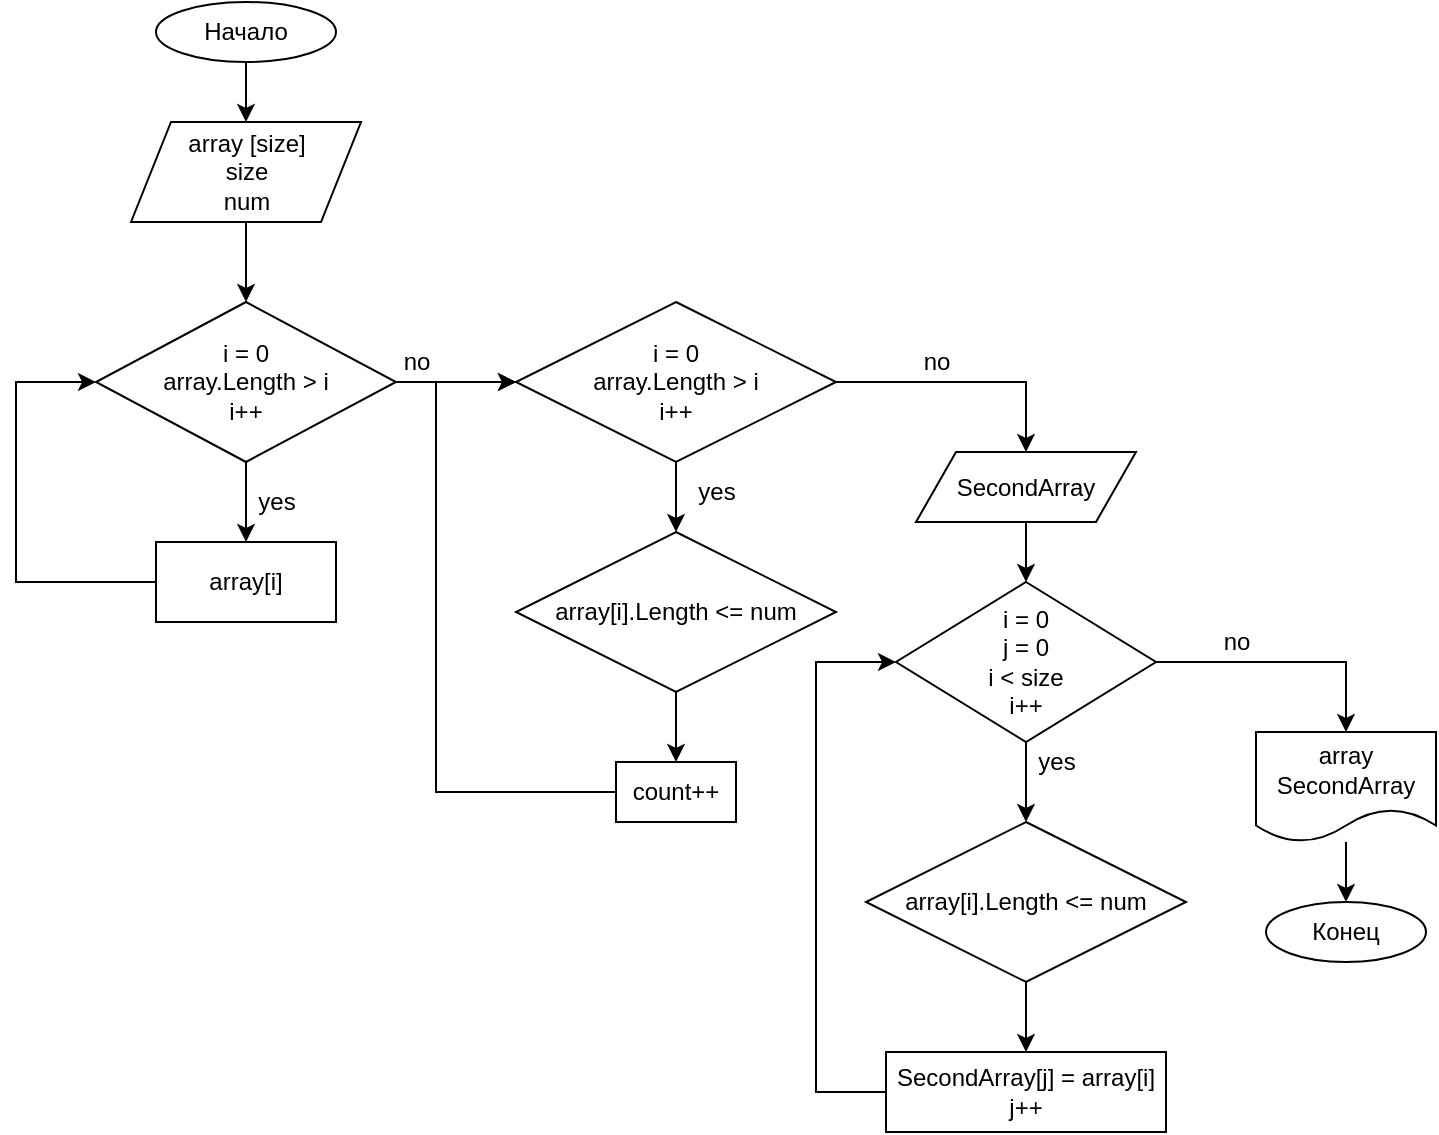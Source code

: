 <mxfile version="20.5.3" type="device"><diagram id="KgAYej7sS0-BvhZSif6G" name="Страница 1"><mxGraphModel dx="1038" dy="568" grid="1" gridSize="10" guides="1" tooltips="1" connect="1" arrows="1" fold="1" page="1" pageScale="1" pageWidth="827" pageHeight="1169" math="0" shadow="0"><root><mxCell id="0"/><mxCell id="1" parent="0"/><mxCell id="lfn_60ESFEs4RBK7Z6hX-6" style="edgeStyle=orthogonalEdgeStyle;rounded=0;orthogonalLoop=1;jettySize=auto;html=1;exitX=0.5;exitY=1;exitDx=0;exitDy=0;entryX=0.5;entryY=0;entryDx=0;entryDy=0;" edge="1" parent="1" source="lfn_60ESFEs4RBK7Z6hX-1" target="lfn_60ESFEs4RBK7Z6hX-5"><mxGeometry relative="1" as="geometry"/></mxCell><mxCell id="lfn_60ESFEs4RBK7Z6hX-1" value="Начало" style="ellipse;whiteSpace=wrap;html=1;" vertex="1" parent="1"><mxGeometry x="110" y="40" width="90" height="30" as="geometry"/></mxCell><mxCell id="lfn_60ESFEs4RBK7Z6hX-9" style="edgeStyle=orthogonalEdgeStyle;rounded=0;orthogonalLoop=1;jettySize=auto;html=1;exitX=0.5;exitY=1;exitDx=0;exitDy=0;" edge="1" parent="1" source="lfn_60ESFEs4RBK7Z6hX-5" target="lfn_60ESFEs4RBK7Z6hX-8"><mxGeometry relative="1" as="geometry"/></mxCell><mxCell id="lfn_60ESFEs4RBK7Z6hX-5" value="array [size]&lt;br&gt;size&lt;br&gt;num" style="shape=parallelogram;perimeter=parallelogramPerimeter;whiteSpace=wrap;html=1;fixedSize=1;" vertex="1" parent="1"><mxGeometry x="97.5" y="100" width="115" height="50" as="geometry"/></mxCell><mxCell id="lfn_60ESFEs4RBK7Z6hX-11" style="edgeStyle=orthogonalEdgeStyle;rounded=0;orthogonalLoop=1;jettySize=auto;html=1;entryX=0.5;entryY=0;entryDx=0;entryDy=0;" edge="1" parent="1" source="lfn_60ESFEs4RBK7Z6hX-8" target="lfn_60ESFEs4RBK7Z6hX-10"><mxGeometry relative="1" as="geometry"/></mxCell><mxCell id="lfn_60ESFEs4RBK7Z6hX-16" style="edgeStyle=orthogonalEdgeStyle;rounded=0;orthogonalLoop=1;jettySize=auto;html=1;entryX=0;entryY=0.5;entryDx=0;entryDy=0;" edge="1" parent="1" source="lfn_60ESFEs4RBK7Z6hX-8" target="lfn_60ESFEs4RBK7Z6hX-15"><mxGeometry relative="1" as="geometry"/></mxCell><mxCell id="lfn_60ESFEs4RBK7Z6hX-8" value="i = 0&lt;br&gt;array.Length &amp;gt; i&lt;br&gt;i++" style="rhombus;whiteSpace=wrap;html=1;" vertex="1" parent="1"><mxGeometry x="80" y="190" width="150" height="80" as="geometry"/></mxCell><mxCell id="lfn_60ESFEs4RBK7Z6hX-14" style="edgeStyle=orthogonalEdgeStyle;rounded=0;orthogonalLoop=1;jettySize=auto;html=1;exitX=0;exitY=0.5;exitDx=0;exitDy=0;entryX=0;entryY=0.5;entryDx=0;entryDy=0;" edge="1" parent="1" source="lfn_60ESFEs4RBK7Z6hX-10" target="lfn_60ESFEs4RBK7Z6hX-8"><mxGeometry relative="1" as="geometry"><Array as="points"><mxPoint x="40" y="330"/><mxPoint x="40" y="230"/></Array></mxGeometry></mxCell><mxCell id="lfn_60ESFEs4RBK7Z6hX-10" value="array[i]" style="rounded=0;whiteSpace=wrap;html=1;" vertex="1" parent="1"><mxGeometry x="110" y="310" width="90" height="40" as="geometry"/></mxCell><mxCell id="lfn_60ESFEs4RBK7Z6hX-13" value="yes" style="text;html=1;align=center;verticalAlign=middle;resizable=0;points=[];autosize=1;strokeColor=none;fillColor=none;" vertex="1" parent="1"><mxGeometry x="150" y="275" width="40" height="30" as="geometry"/></mxCell><mxCell id="lfn_60ESFEs4RBK7Z6hX-19" style="edgeStyle=orthogonalEdgeStyle;rounded=0;orthogonalLoop=1;jettySize=auto;html=1;entryX=0.5;entryY=0;entryDx=0;entryDy=0;" edge="1" parent="1" source="lfn_60ESFEs4RBK7Z6hX-15" target="lfn_60ESFEs4RBK7Z6hX-18"><mxGeometry relative="1" as="geometry"/></mxCell><mxCell id="lfn_60ESFEs4RBK7Z6hX-25" style="edgeStyle=orthogonalEdgeStyle;rounded=0;orthogonalLoop=1;jettySize=auto;html=1;entryX=0.5;entryY=0;entryDx=0;entryDy=0;" edge="1" parent="1" source="lfn_60ESFEs4RBK7Z6hX-15" target="lfn_60ESFEs4RBK7Z6hX-24"><mxGeometry relative="1" as="geometry"/></mxCell><mxCell id="lfn_60ESFEs4RBK7Z6hX-15" value="i = 0&lt;br&gt;array.Length &amp;gt; i&lt;br&gt;i++" style="rhombus;whiteSpace=wrap;html=1;" vertex="1" parent="1"><mxGeometry x="290" y="190" width="160" height="80" as="geometry"/></mxCell><mxCell id="lfn_60ESFEs4RBK7Z6hX-17" value="no" style="text;html=1;align=center;verticalAlign=middle;resizable=0;points=[];autosize=1;strokeColor=none;fillColor=none;" vertex="1" parent="1"><mxGeometry x="220" y="205" width="40" height="30" as="geometry"/></mxCell><mxCell id="lfn_60ESFEs4RBK7Z6hX-22" style="edgeStyle=orthogonalEdgeStyle;rounded=0;orthogonalLoop=1;jettySize=auto;html=1;" edge="1" parent="1" source="lfn_60ESFEs4RBK7Z6hX-18" target="lfn_60ESFEs4RBK7Z6hX-21"><mxGeometry relative="1" as="geometry"/></mxCell><mxCell id="lfn_60ESFEs4RBK7Z6hX-18" value="array[i].Length &amp;lt;= num" style="rhombus;whiteSpace=wrap;html=1;" vertex="1" parent="1"><mxGeometry x="290" y="305" width="160" height="80" as="geometry"/></mxCell><mxCell id="lfn_60ESFEs4RBK7Z6hX-20" value="yes" style="text;html=1;align=center;verticalAlign=middle;resizable=0;points=[];autosize=1;strokeColor=none;fillColor=none;" vertex="1" parent="1"><mxGeometry x="370" y="270" width="40" height="30" as="geometry"/></mxCell><mxCell id="lfn_60ESFEs4RBK7Z6hX-23" style="edgeStyle=orthogonalEdgeStyle;rounded=0;orthogonalLoop=1;jettySize=auto;html=1;entryX=0;entryY=0.5;entryDx=0;entryDy=0;" edge="1" parent="1" source="lfn_60ESFEs4RBK7Z6hX-21" target="lfn_60ESFEs4RBK7Z6hX-15"><mxGeometry relative="1" as="geometry"><Array as="points"><mxPoint x="250" y="435"/><mxPoint x="250" y="230"/></Array></mxGeometry></mxCell><mxCell id="lfn_60ESFEs4RBK7Z6hX-21" value="count++" style="rounded=0;whiteSpace=wrap;html=1;" vertex="1" parent="1"><mxGeometry x="340" y="420" width="60" height="30" as="geometry"/></mxCell><mxCell id="lfn_60ESFEs4RBK7Z6hX-28" style="edgeStyle=orthogonalEdgeStyle;rounded=0;orthogonalLoop=1;jettySize=auto;html=1;exitX=0.5;exitY=1;exitDx=0;exitDy=0;entryX=0.5;entryY=0;entryDx=0;entryDy=0;" edge="1" parent="1" source="lfn_60ESFEs4RBK7Z6hX-24" target="lfn_60ESFEs4RBK7Z6hX-27"><mxGeometry relative="1" as="geometry"/></mxCell><mxCell id="lfn_60ESFEs4RBK7Z6hX-24" value="SecondArray" style="shape=parallelogram;perimeter=parallelogramPerimeter;whiteSpace=wrap;html=1;fixedSize=1;" vertex="1" parent="1"><mxGeometry x="490" y="265" width="110" height="35" as="geometry"/></mxCell><mxCell id="lfn_60ESFEs4RBK7Z6hX-26" value="no" style="text;html=1;align=center;verticalAlign=middle;resizable=0;points=[];autosize=1;strokeColor=none;fillColor=none;" vertex="1" parent="1"><mxGeometry x="480" y="205" width="40" height="30" as="geometry"/></mxCell><mxCell id="lfn_60ESFEs4RBK7Z6hX-34" style="edgeStyle=orthogonalEdgeStyle;rounded=0;orthogonalLoop=1;jettySize=auto;html=1;entryX=0.5;entryY=0;entryDx=0;entryDy=0;" edge="1" parent="1" source="lfn_60ESFEs4RBK7Z6hX-27" target="lfn_60ESFEs4RBK7Z6hX-32"><mxGeometry relative="1" as="geometry"/></mxCell><mxCell id="lfn_60ESFEs4RBK7Z6hX-39" style="edgeStyle=orthogonalEdgeStyle;rounded=0;orthogonalLoop=1;jettySize=auto;html=1;entryX=0.5;entryY=0;entryDx=0;entryDy=0;" edge="1" parent="1" source="lfn_60ESFEs4RBK7Z6hX-27" target="lfn_60ESFEs4RBK7Z6hX-38"><mxGeometry relative="1" as="geometry"/></mxCell><mxCell id="lfn_60ESFEs4RBK7Z6hX-27" value="i = 0&lt;br&gt;j = 0&lt;br&gt;i &amp;lt; size&lt;br&gt;i++&lt;br&gt;" style="rhombus;whiteSpace=wrap;html=1;" vertex="1" parent="1"><mxGeometry x="480" y="330" width="130" height="80" as="geometry"/></mxCell><mxCell id="lfn_60ESFEs4RBK7Z6hX-36" style="edgeStyle=orthogonalEdgeStyle;rounded=0;orthogonalLoop=1;jettySize=auto;html=1;entryX=0;entryY=0.5;entryDx=0;entryDy=0;" edge="1" parent="1" source="lfn_60ESFEs4RBK7Z6hX-29" target="lfn_60ESFEs4RBK7Z6hX-27"><mxGeometry relative="1" as="geometry"><Array as="points"><mxPoint x="440" y="585"/><mxPoint x="440" y="370"/></Array></mxGeometry></mxCell><mxCell id="lfn_60ESFEs4RBK7Z6hX-29" value="SecondArray[j] = array[i]&lt;br&gt;j++" style="rounded=0;whiteSpace=wrap;html=1;" vertex="1" parent="1"><mxGeometry x="475" y="565" width="140" height="40" as="geometry"/></mxCell><mxCell id="lfn_60ESFEs4RBK7Z6hX-35" value="" style="edgeStyle=orthogonalEdgeStyle;rounded=0;orthogonalLoop=1;jettySize=auto;html=1;" edge="1" parent="1" source="lfn_60ESFEs4RBK7Z6hX-32" target="lfn_60ESFEs4RBK7Z6hX-29"><mxGeometry relative="1" as="geometry"/></mxCell><mxCell id="lfn_60ESFEs4RBK7Z6hX-32" value="array[i].Length &amp;lt;= num" style="rhombus;whiteSpace=wrap;html=1;" vertex="1" parent="1"><mxGeometry x="465" y="450" width="160" height="80" as="geometry"/></mxCell><mxCell id="lfn_60ESFEs4RBK7Z6hX-37" value="yes" style="text;html=1;align=center;verticalAlign=middle;resizable=0;points=[];autosize=1;strokeColor=none;fillColor=none;" vertex="1" parent="1"><mxGeometry x="540" y="405" width="40" height="30" as="geometry"/></mxCell><mxCell id="lfn_60ESFEs4RBK7Z6hX-42" style="edgeStyle=orthogonalEdgeStyle;rounded=0;orthogonalLoop=1;jettySize=auto;html=1;entryX=0.5;entryY=0;entryDx=0;entryDy=0;" edge="1" parent="1" source="lfn_60ESFEs4RBK7Z6hX-38" target="lfn_60ESFEs4RBK7Z6hX-41"><mxGeometry relative="1" as="geometry"/></mxCell><mxCell id="lfn_60ESFEs4RBK7Z6hX-38" value="array&lt;br&gt;SecondArray" style="shape=document;whiteSpace=wrap;html=1;boundedLbl=1;" vertex="1" parent="1"><mxGeometry x="660" y="405" width="90" height="55" as="geometry"/></mxCell><mxCell id="lfn_60ESFEs4RBK7Z6hX-40" value="no" style="text;html=1;align=center;verticalAlign=middle;resizable=0;points=[];autosize=1;strokeColor=none;fillColor=none;" vertex="1" parent="1"><mxGeometry x="630" y="345" width="40" height="30" as="geometry"/></mxCell><mxCell id="lfn_60ESFEs4RBK7Z6hX-41" value="Конец" style="ellipse;whiteSpace=wrap;html=1;" vertex="1" parent="1"><mxGeometry x="665" y="490" width="80" height="30" as="geometry"/></mxCell></root></mxGraphModel></diagram></mxfile>